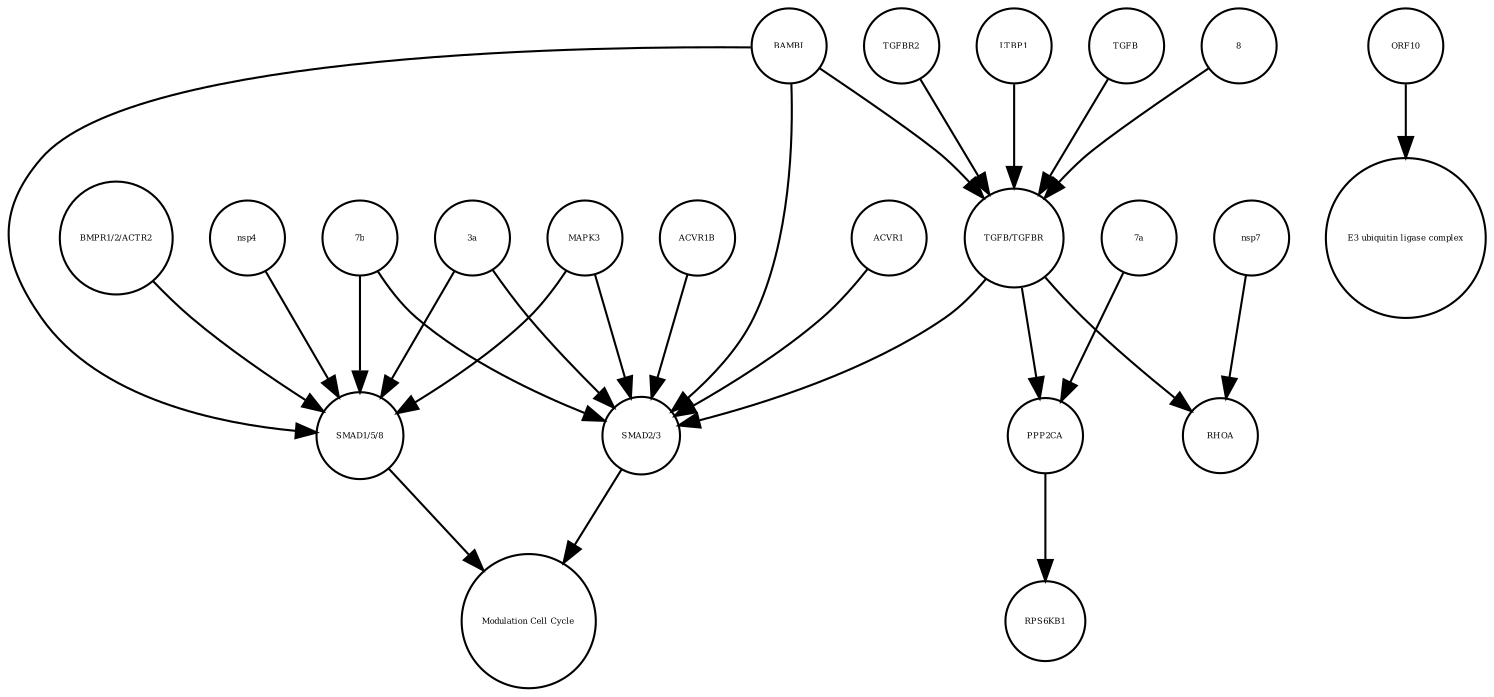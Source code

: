 strict digraph  {
"SMAD1/5/8" [annotation="", bipartite=0, cls=complex, fontsize=4, label="SMAD1/5/8", shape=circle];
"Modulation Cell Cycle" [annotation="", bipartite=0, cls=phenotype, fontsize=4, label="Modulation Cell Cycle", shape=circle];
"SMAD2/3" [annotation="", bipartite=0, cls=complex, fontsize=4, label="SMAD2/3", shape=circle];
ACVR1B [annotation="", bipartite=0, cls=macromolecule, fontsize=4, label=ACVR1B, shape=circle];
"7b" [annotation="", bipartite=0, cls=macromolecule, fontsize=4, label="7b", shape=circle];
"TGFB/TGFBR" [annotation="", bipartite=0, cls=complex, fontsize=4, label="TGFB/TGFBR", shape=circle];
BAMBI [annotation="", bipartite=0, cls=macromolecule, fontsize=4, label=BAMBI, shape=circle];
LTBP1 [annotation="", bipartite=0, cls=macromolecule, fontsize=4, label=LTBP1, shape=circle];
"7a" [annotation="", bipartite=0, cls=macromolecule, fontsize=4, label="7a", shape=circle];
ACVR1 [annotation="", bipartite=0, cls=macromolecule, fontsize=4, label=ACVR1, shape=circle];
TGFB [annotation="", bipartite=0, cls=macromolecule, fontsize=4, label=TGFB, shape=circle];
"E3 ubiquitin ligase complex" [annotation="", bipartite=0, cls=complex, fontsize=4, label="E3 ubiquitin ligase complex", shape=circle];
RPS6KB1 [annotation="", bipartite=0, cls=macromolecule, fontsize=4, label=RPS6KB1, shape=circle];
ORF10 [annotation="", bipartite=0, cls=macromolecule, fontsize=4, label=ORF10, shape=circle];
PPP2CA [annotation="", bipartite=0, cls=macromolecule, fontsize=4, label=PPP2CA, shape=circle];
RHOA [annotation="", bipartite=0, cls=macromolecule, fontsize=4, label=RHOA, shape=circle];
"3a" [annotation="", bipartite=0, cls=macromolecule, fontsize=4, label="3a", shape=circle];
8 [annotation="", bipartite=0, cls=macromolecule, fontsize=4, label=8, shape=circle];
TGFBR2 [annotation="", bipartite=0, cls=macromolecule, fontsize=4, label=TGFBR2, shape=circle];
"BMPR1/2/ACTR2" [annotation="", bipartite=0, cls=complex, fontsize=4, label="BMPR1/2/ACTR2", shape=circle];
MAPK3 [annotation="", bipartite=0, cls=macromolecule, fontsize=4, label=MAPK3, shape=circle];
nsp7 [annotation="", bipartite=0, cls=macromolecule, fontsize=4, label=nsp7, shape=circle];
nsp4 [annotation="", bipartite=0, cls=macromolecule, fontsize=4, label=nsp4, shape=circle];
"SMAD1/5/8" -> "Modulation Cell Cycle"  [annotation="", interaction_type=stimulation];
"SMAD2/3" -> "Modulation Cell Cycle"  [annotation="", interaction_type=stimulation];
ACVR1B -> "SMAD2/3"  [annotation="urn_miriam_doi_10.1101%2F2020.06.17.156455", interaction_type=catalysis];
"7b" -> "SMAD2/3"  [annotation="urn_miriam_doi_10.1101%2F2020.06.17.156455", interaction_type=stimulation];
"7b" -> "SMAD1/5/8"  [annotation="urn_miriam_doi_10.1101%2F2020.06.17.156455", interaction_type=stimulation];
"TGFB/TGFBR" -> "SMAD2/3"  [annotation="urn_miriam_doi_10.1101%2F2020.06.17.156455", interaction_type=stimulation];
"TGFB/TGFBR" -> PPP2CA  [annotation="urn_miriam_doi_10.1101%2F2020.03.31.019216", interaction_type=stimulation];
"TGFB/TGFBR" -> RHOA  [annotation="urn_miriam_doi_10.1101%2F2020.06.17.156455", interaction_type=stimulation];
BAMBI -> "SMAD2/3"  [annotation="urn_miriam_doi_10.1101%2F2020.06.17.156455", interaction_type=inhibition];
BAMBI -> "SMAD1/5/8"  [annotation="urn_miriam_doi_10.1101%2F2020.06.17.156455", interaction_type=inhibition];
BAMBI -> "TGFB/TGFBR"  [annotation="urn_miriam_doi_10.1101%2F2020.06.17.156455", interaction_type=inhibition];
LTBP1 -> "TGFB/TGFBR"  [annotation="urn_miriam_doi_10.1101%2F2020.06.17.156455", interaction_type=inhibition];
"7a" -> PPP2CA  [annotation="urn_miriam_doi_10.1101%2F2020.03.31.019216", interaction_type=stimulation];
ACVR1 -> "SMAD2/3"  [annotation="urn_miriam_doi_10.1101%2F2020.06.17.156455", interaction_type=catalysis];
TGFB -> "TGFB/TGFBR"  [annotation="", interaction_type=production];
ORF10 -> "E3 ubiquitin ligase complex"  [annotation="", interaction_type=production];
PPP2CA -> RPS6KB1  [annotation="", interaction_type=catalysis];
"3a" -> "SMAD2/3"  [annotation="urn_miriam_doi_10.1101%2F2020.06.17.156455", interaction_type=stimulation];
"3a" -> "SMAD1/5/8"  [annotation="urn_miriam_doi_10.1101%2F2020.06.17.156455", interaction_type=stimulation];
8 -> "TGFB/TGFBR"  [annotation="urn_miriam_doi_10.1101%2F2020.06.17.156455", interaction_type=stimulation];
TGFBR2 -> "TGFB/TGFBR"  [annotation="", interaction_type=production];
"BMPR1/2/ACTR2" -> "SMAD1/5/8"  [annotation="urn_miriam_doi_10.1101%2F2020.06.17.156455", interaction_type=catalysis];
MAPK3 -> "SMAD2/3"  [annotation="urn_miriam_doi_10.1101%2F2020.06.17.156455", interaction_type=inhibition];
MAPK3 -> "SMAD1/5/8"  [annotation="urn_miriam_doi_10.1101%2F2020.06.17.156455", interaction_type=inhibition];
nsp7 -> RHOA  [annotation="urn_miriam_doi_10.1101%2F2020.06.17.156455", interaction_type=stimulation];
nsp4 -> "SMAD1/5/8"  [annotation="urn_miriam_doi_10.1101%2F2020.06.17.156455", interaction_type=stimulation];
}
